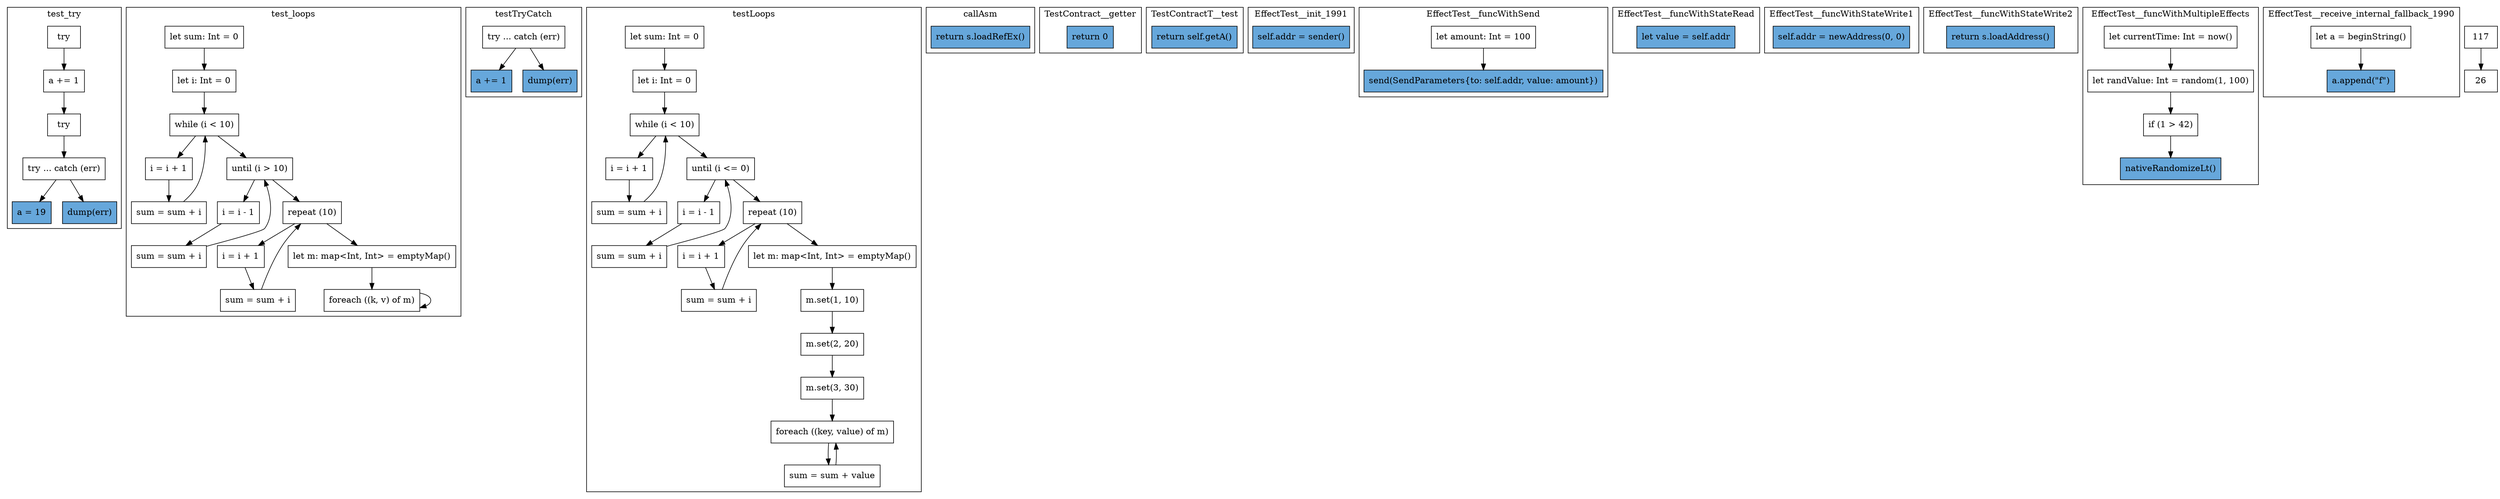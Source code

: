 digraph "syntax" {
    node [shape=box];
    subgraph "cluster_test_try" {
        label="test_try";
        "test_try_68" [label="try"];
        "test_try_69" [label="a += 1"];
        "test_try_70" [label="try"];
        "test_try_71" [label="try ... catch (err)"];
        "test_try_72" [label="a = 19",style=filled,fillcolor="#66A7DB"];
        "test_try_73" [label="dump(err)",style=filled,fillcolor="#66A7DB"];
        "test_try_68" -> "test_try_69";
        "test_try_69" -> "test_try_70";
        "test_try_70" -> "test_try_71";
        "test_try_71" -> "test_try_72";
        "test_try_71" -> "test_try_73";
    }
    subgraph "cluster_test_loops" {
        label="test_loops";
        "test_loops_74" [label="let sum: Int = 0"];
        "test_loops_75" [label="let i: Int = 0"];
        "test_loops_76" [label="while (i < 10)"];
        "test_loops_77" [label="i = i + 1"];
        "test_loops_78" [label="sum = sum + i"];
        "test_loops_79" [label="until (i > 10)"];
        "test_loops_80" [label="i = i - 1"];
        "test_loops_81" [label="sum = sum + i"];
        "test_loops_82" [label="repeat (10)"];
        "test_loops_83" [label="i = i + 1"];
        "test_loops_84" [label="sum = sum + i"];
        "test_loops_85" [label="let m: map<Int, Int> = emptyMap()"];
        "test_loops_86" [label="foreach ((k, v) of m)"];
        "test_loops_74" -> "test_loops_75";
        "test_loops_75" -> "test_loops_76";
        "test_loops_76" -> "test_loops_77";
        "test_loops_77" -> "test_loops_78";
        "test_loops_78" -> "test_loops_76";
        "test_loops_76" -> "test_loops_79";
        "test_loops_79" -> "test_loops_80";
        "test_loops_80" -> "test_loops_81";
        "test_loops_81" -> "test_loops_79";
        "test_loops_79" -> "test_loops_82";
        "test_loops_82" -> "test_loops_83";
        "test_loops_83" -> "test_loops_84";
        "test_loops_84" -> "test_loops_82";
        "test_loops_82" -> "test_loops_85";
        "test_loops_85" -> "test_loops_86";
        "test_loops_86" -> "test_loops_86";
    }
    subgraph "cluster_testTryCatch" {
        label="testTryCatch";
        "testTryCatch_87" [label="try ... catch (err)"];
        "testTryCatch_88" [label="a += 1",style=filled,fillcolor="#66A7DB"];
        "testTryCatch_89" [label="dump(err)",style=filled,fillcolor="#66A7DB"];
        "testTryCatch_87" -> "testTryCatch_88";
        "testTryCatch_87" -> "testTryCatch_89";
    }
    subgraph "cluster_testLoops" {
        label="testLoops";
        "testLoops_90" [label="let sum: Int = 0"];
        "testLoops_91" [label="let i: Int = 0"];
        "testLoops_92" [label="while (i < 10)"];
        "testLoops_93" [label="i = i + 1"];
        "testLoops_94" [label="sum = sum + i"];
        "testLoops_95" [label="until (i <= 0)"];
        "testLoops_96" [label="i = i - 1"];
        "testLoops_97" [label="sum = sum + i"];
        "testLoops_98" [label="repeat (10)"];
        "testLoops_99" [label="i = i + 1"];
        "testLoops_100" [label="sum = sum + i"];
        "testLoops_101" [label="let m: map<Int, Int> = emptyMap()"];
        "testLoops_102" [label="m.set(1, 10)"];
        "testLoops_103" [label="m.set(2, 20)"];
        "testLoops_104" [label="m.set(3, 30)"];
        "testLoops_105" [label="foreach ((key, value) of m)"];
        "testLoops_106" [label="sum = sum + value"];
        "testLoops_90" -> "testLoops_91";
        "testLoops_91" -> "testLoops_92";
        "testLoops_92" -> "testLoops_93";
        "testLoops_93" -> "testLoops_94";
        "testLoops_94" -> "testLoops_92";
        "testLoops_92" -> "testLoops_95";
        "testLoops_95" -> "testLoops_96";
        "testLoops_96" -> "testLoops_97";
        "testLoops_97" -> "testLoops_95";
        "testLoops_95" -> "testLoops_98";
        "testLoops_98" -> "testLoops_99";
        "testLoops_99" -> "testLoops_100";
        "testLoops_100" -> "testLoops_98";
        "testLoops_98" -> "testLoops_101";
        "testLoops_101" -> "testLoops_102";
        "testLoops_102" -> "testLoops_103";
        "testLoops_103" -> "testLoops_104";
        "testLoops_104" -> "testLoops_105";
        "testLoops_105" -> "testLoops_106";
        "testLoops_106" -> "testLoops_105";
    }
    subgraph "cluster_callAsm" {
        label="callAsm";
        "callAsm_107" [label="return s.loadRefEx()",style=filled,fillcolor="#66A7DB"];
    }
    subgraph "cluster_TestContract__getter" {
        label="TestContract__getter";
        "TestContract__getter_108" [label="return 0",style=filled,fillcolor="#66A7DB"];
    }
    subgraph "cluster_TestContractF__test" {
        label="TestContractF__test";
    }
    subgraph "cluster_TestContractT__test" {
        label="TestContractT__test";
        "TestContractT__test_109" [label="return self.getA()",style=filled,fillcolor="#66A7DB"];
    }
    subgraph "cluster_TestContractT__receive_external_fallback_1722" {
        label="TestContractT__receive_external_fallback_1722";
    }
    subgraph "cluster_EffectTest__init_1991" {
        label="EffectTest__init_1991";
        "EffectTest__init_1991_110" [label="self.addr = sender()",style=filled,fillcolor="#66A7DB"];
    }
    subgraph "cluster_EffectTest__funcWithSend" {
        label="EffectTest__funcWithSend";
        "EffectTest__funcWithSend_111" [label="let amount: Int = 100"];
        "EffectTest__funcWithSend_112" [label="send(SendParameters{to: self.addr, value: amount})",style=filled,fillcolor="#66A7DB"];
        "EffectTest__funcWithSend_111" -> "EffectTest__funcWithSend_112";
    }
    subgraph "cluster_EffectTest__funcWithStateRead" {
        label="EffectTest__funcWithStateRead";
        "EffectTest__funcWithStateRead_113" [label="let value = self.addr",style=filled,fillcolor="#66A7DB"];
    }
    subgraph "cluster_EffectTest__funcWithStateWrite1" {
        label="EffectTest__funcWithStateWrite1";
        "EffectTest__funcWithStateWrite1_114" [label="self.addr = newAddress(0, 0)",style=filled,fillcolor="#66A7DB"];
    }
    subgraph "cluster_EffectTest__funcWithStateWrite2" {
        label="EffectTest__funcWithStateWrite2";
        "EffectTest__funcWithStateWrite2_115" [label="return s.loadAddress()",style=filled,fillcolor="#66A7DB"];
    }
    subgraph "cluster_EffectTest__funcWithMultipleEffects" {
        label="EffectTest__funcWithMultipleEffects";
        "EffectTest__funcWithMultipleEffects_116" [label="let currentTime: Int = now()"];
        "EffectTest__funcWithMultipleEffects_117" [label="let randValue: Int = random(1, 100)"];
        "EffectTest__funcWithMultipleEffects_118" [label="if (1 > 42)"];
        "EffectTest__funcWithMultipleEffects_119" [label="nativeRandomizeLt()",style=filled,fillcolor="#66A7DB"];
        "EffectTest__funcWithMultipleEffects_116" -> "EffectTest__funcWithMultipleEffects_117";
        "EffectTest__funcWithMultipleEffects_117" -> "EffectTest__funcWithMultipleEffects_118";
        "EffectTest__funcWithMultipleEffects_118" -> "EffectTest__funcWithMultipleEffects_119";
    }
    subgraph "cluster_EffectTest__receive_internal_fallback_1990" {
        label="EffectTest__receive_internal_fallback_1990";
        "EffectTest__receive_internal_fallback_1990_120" [label="let a = beginString()"];
        "EffectTest__receive_internal_fallback_1990_121" [label="a.append(\"f\")",style=filled,fillcolor="#66A7DB"];
        "EffectTest__receive_internal_fallback_1990_120" -> "EffectTest__receive_internal_fallback_1990_121";
    }
"117" -> "26";
}

